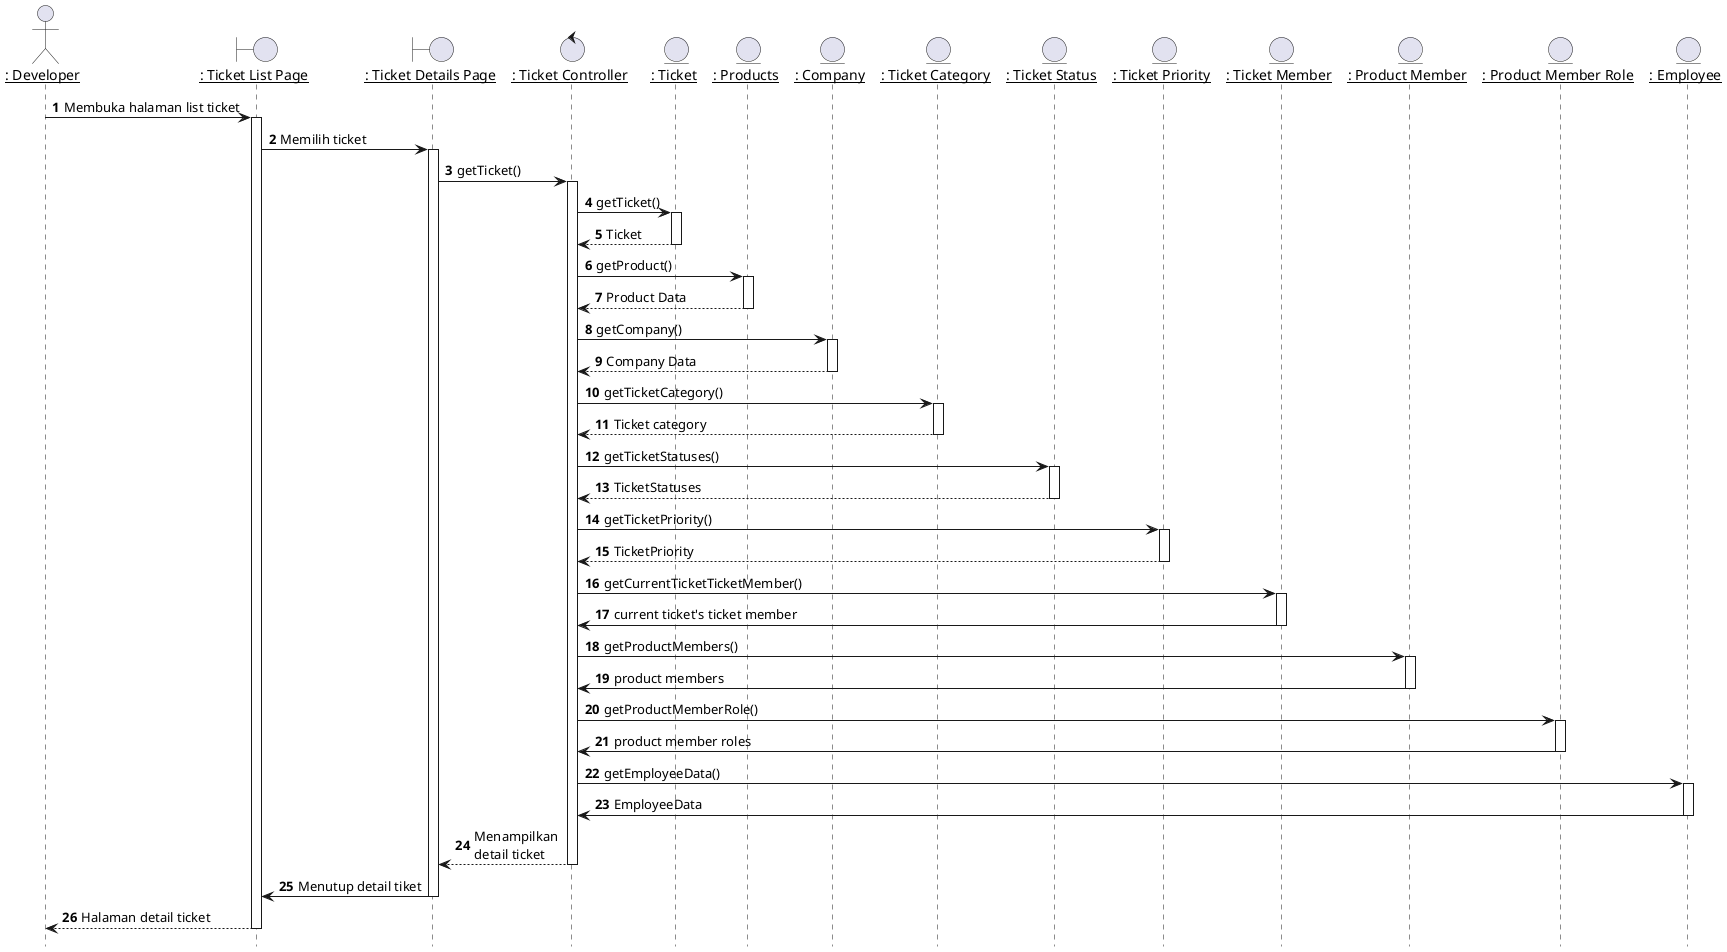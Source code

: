 @startuml Melihat Detail Ticket

hide footbox
' title "Melihat Detail Ticket"

actor IPM as "__: Developer__"
boundary TicketListPage as "__: Ticket List Page__"
boundary TicketDetailsPage as "__: Ticket Details Page__"
control TicketController as "__: Ticket Controller__"
entity Ticket as "__: Ticket__"
entity Product as "__: Products__"
entity Company as "__: Company__"
entity TicketCategory as "__: Ticket Category__"
entity TicketStatuses as "__: Ticket Status__"
entity TicketPriority as "__: Ticket Priority__"
entity TicketMember as "__: Ticket Member__"
entity ProductMembers as "__: Product Member__"
entity ProductMemberRoles as "__: Product Member Role__"
entity Employees as "__: Employee__"

autonumber 1
IPM -> TicketListPage: Membuka halaman list ticket
activate TicketListPage

TicketListPage -> TicketDetailsPage: Memilih ticket
activate TicketDetailsPage

TicketDetailsPage -> TicketController: getTicket()
activate TicketController

TicketController -> Ticket: getTicket()
activate Ticket

Ticket --> TicketController : Ticket
deactivate Ticket

TicketController -> Product: getProduct()
activate Product

Product --> TicketController : Product Data
deactivate Product

TicketController -> Company: getCompany()
activate Company

Company --> TicketController : Company Data
deactivate Company

TicketController -> TicketCategory: getTicketCategory()
activate TicketCategory

TicketCategory --> TicketController : Ticket category
deactivate TicketCategory

TicketController -> TicketStatuses: getTicketStatuses()
activate TicketStatuses

TicketStatuses --> TicketController : TicketStatuses
deactivate TicketStatuses

TicketController -> TicketPriority: getTicketPriority()
activate TicketPriority

TicketPriority --> TicketController : TicketPriority
deactivate TicketPriority

TicketController -> TicketMember: getCurrentTicketTicketMember()
activate TicketMember

TicketMember -> TicketController: current ticket's ticket member
deactivate TicketMember

TicketController -> ProductMembers: getProductMembers()
activate ProductMembers

ProductMembers -> TicketController: product members
deactivate ProductMembers

TicketController -> ProductMemberRoles: getProductMemberRole()
activate ProductMemberRoles

ProductMemberRoles -> TicketController: product member roles
deactivate ProductMemberRoles

TicketController -> Employees: getEmployeeData()
activate Employees

Employees -> TicketController: EmployeeData
deactivate Employees

TicketController --> TicketDetailsPage : Menampilkan\ndetail ticket
deactivate TicketController

TicketDetailsPage -> TicketListPage : Menutup detail tiket
deactivate TicketDetailsPage

TicketListPage --> IPM : Halaman detail ticket
deactivate TicketListPage


@enduml
